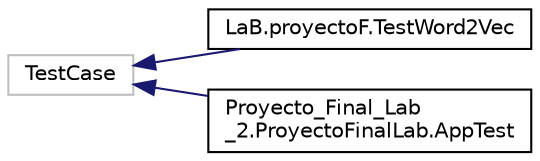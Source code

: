 digraph "Representación gráfica de la clase"
{
 // INTERACTIVE_SVG=YES
 // LATEX_PDF_SIZE
  edge [fontname="Helvetica",fontsize="10",labelfontname="Helvetica",labelfontsize="10"];
  node [fontname="Helvetica",fontsize="10",shape=record];
  rankdir="LR";
  Node2 [label="TestCase",height=0.2,width=0.4,color="grey75", fillcolor="white", style="filled",tooltip=" "];
  Node2 -> Node0 [dir="back",color="midnightblue",fontsize="10",style="solid",fontname="Helvetica"];
  Node0 [label="LaB.proyectoF.TestWord2Vec",height=0.2,width=0.4,color="black", fillcolor="white", style="filled",URL="$class_la_b_1_1proyecto_f_1_1_test_word2_vec.html",tooltip=" "];
  Node2 -> Node4 [dir="back",color="midnightblue",fontsize="10",style="solid",fontname="Helvetica"];
  Node4 [label="Proyecto_Final_Lab\l_2.ProyectoFinalLab.AppTest",height=0.2,width=0.4,color="black", fillcolor="white", style="filled",URL="$class_proyecto___final___lab__2_1_1_proyecto_final_lab_1_1_app_test.html",tooltip=" "];
}
